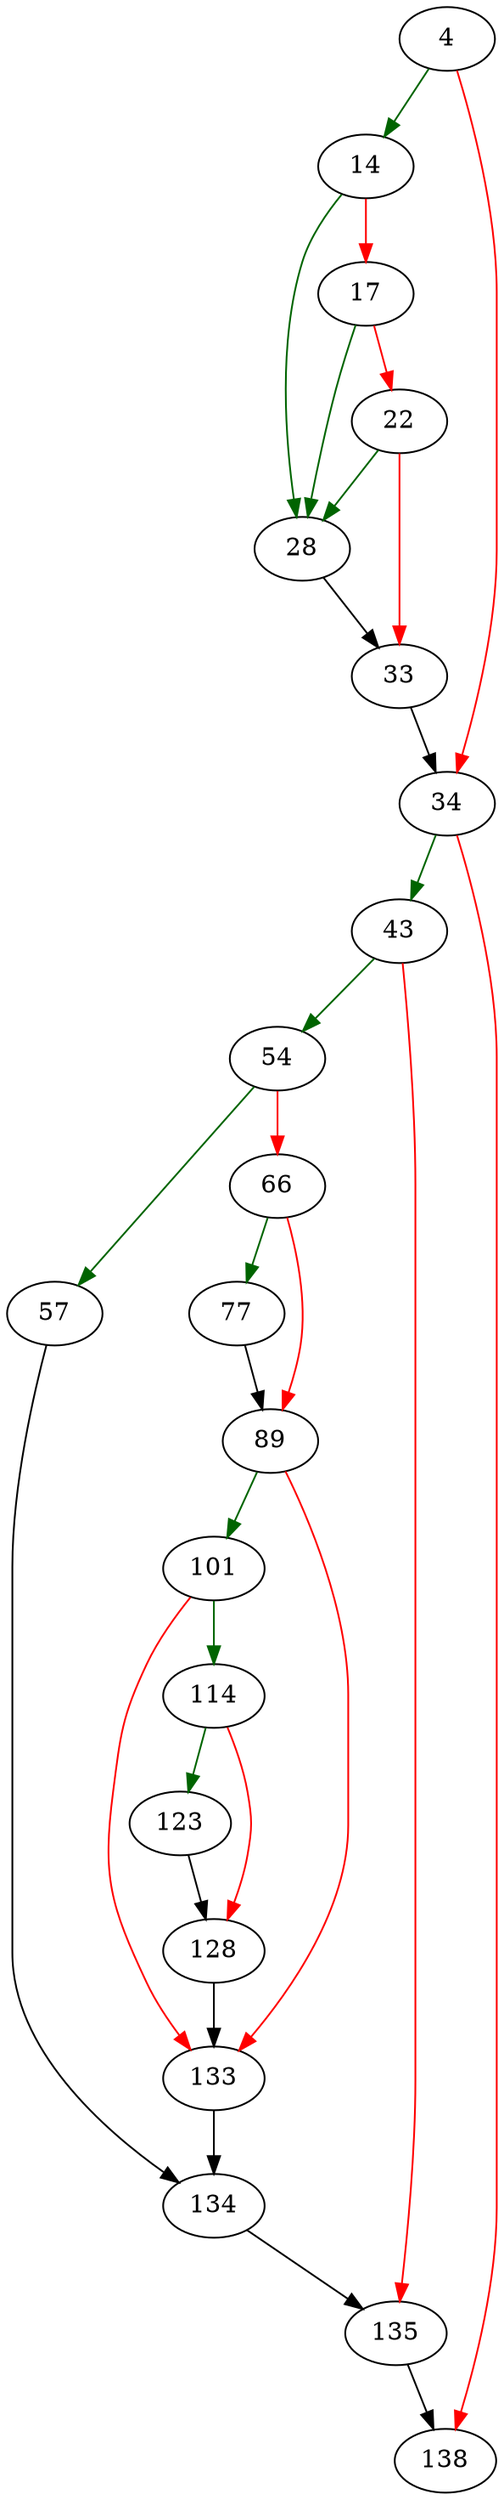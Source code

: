 strict digraph "sqlite3ExprAlloc" {
	// Node definitions.
	4 [entry=true];
	14;
	34;
	28;
	17;
	22;
	33;
	43;
	138;
	54;
	135;
	57;
	66;
	134;
	77;
	89;
	101;
	133;
	114;
	123;
	128;

	// Edge definitions.
	4 -> 14 [
		color=darkgreen
		cond=true
	];
	4 -> 34 [
		color=red
		cond=false
	];
	14 -> 28 [
		color=darkgreen
		cond=true
	];
	14 -> 17 [
		color=red
		cond=false
	];
	34 -> 43 [
		color=darkgreen
		cond=true
	];
	34 -> 138 [
		color=red
		cond=false
	];
	28 -> 33;
	17 -> 28 [
		color=darkgreen
		cond=true
	];
	17 -> 22 [
		color=red
		cond=false
	];
	22 -> 28 [
		color=darkgreen
		cond=true
	];
	22 -> 33 [
		color=red
		cond=false
	];
	33 -> 34;
	43 -> 54 [
		color=darkgreen
		cond=true
	];
	43 -> 135 [
		color=red
		cond=false
	];
	54 -> 57 [
		color=darkgreen
		cond=true
	];
	54 -> 66 [
		color=red
		cond=false
	];
	135 -> 138;
	57 -> 134;
	66 -> 77 [
		color=darkgreen
		cond=true
	];
	66 -> 89 [
		color=red
		cond=false
	];
	134 -> 135;
	77 -> 89;
	89 -> 101 [
		color=darkgreen
		cond=true
	];
	89 -> 133 [
		color=red
		cond=false
	];
	101 -> 133 [
		color=red
		cond=false
	];
	101 -> 114 [
		color=darkgreen
		cond=true
	];
	133 -> 134;
	114 -> 123 [
		color=darkgreen
		cond=true
	];
	114 -> 128 [
		color=red
		cond=false
	];
	123 -> 128;
	128 -> 133;
}